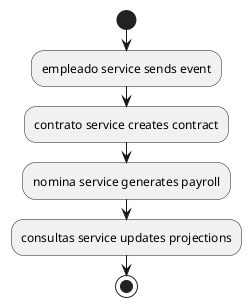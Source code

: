 @startuml
start
:empleado service sends event;
:contrato service creates contract;
:nomina service generates payroll;
:consultas service updates projections;
stop
@enduml
